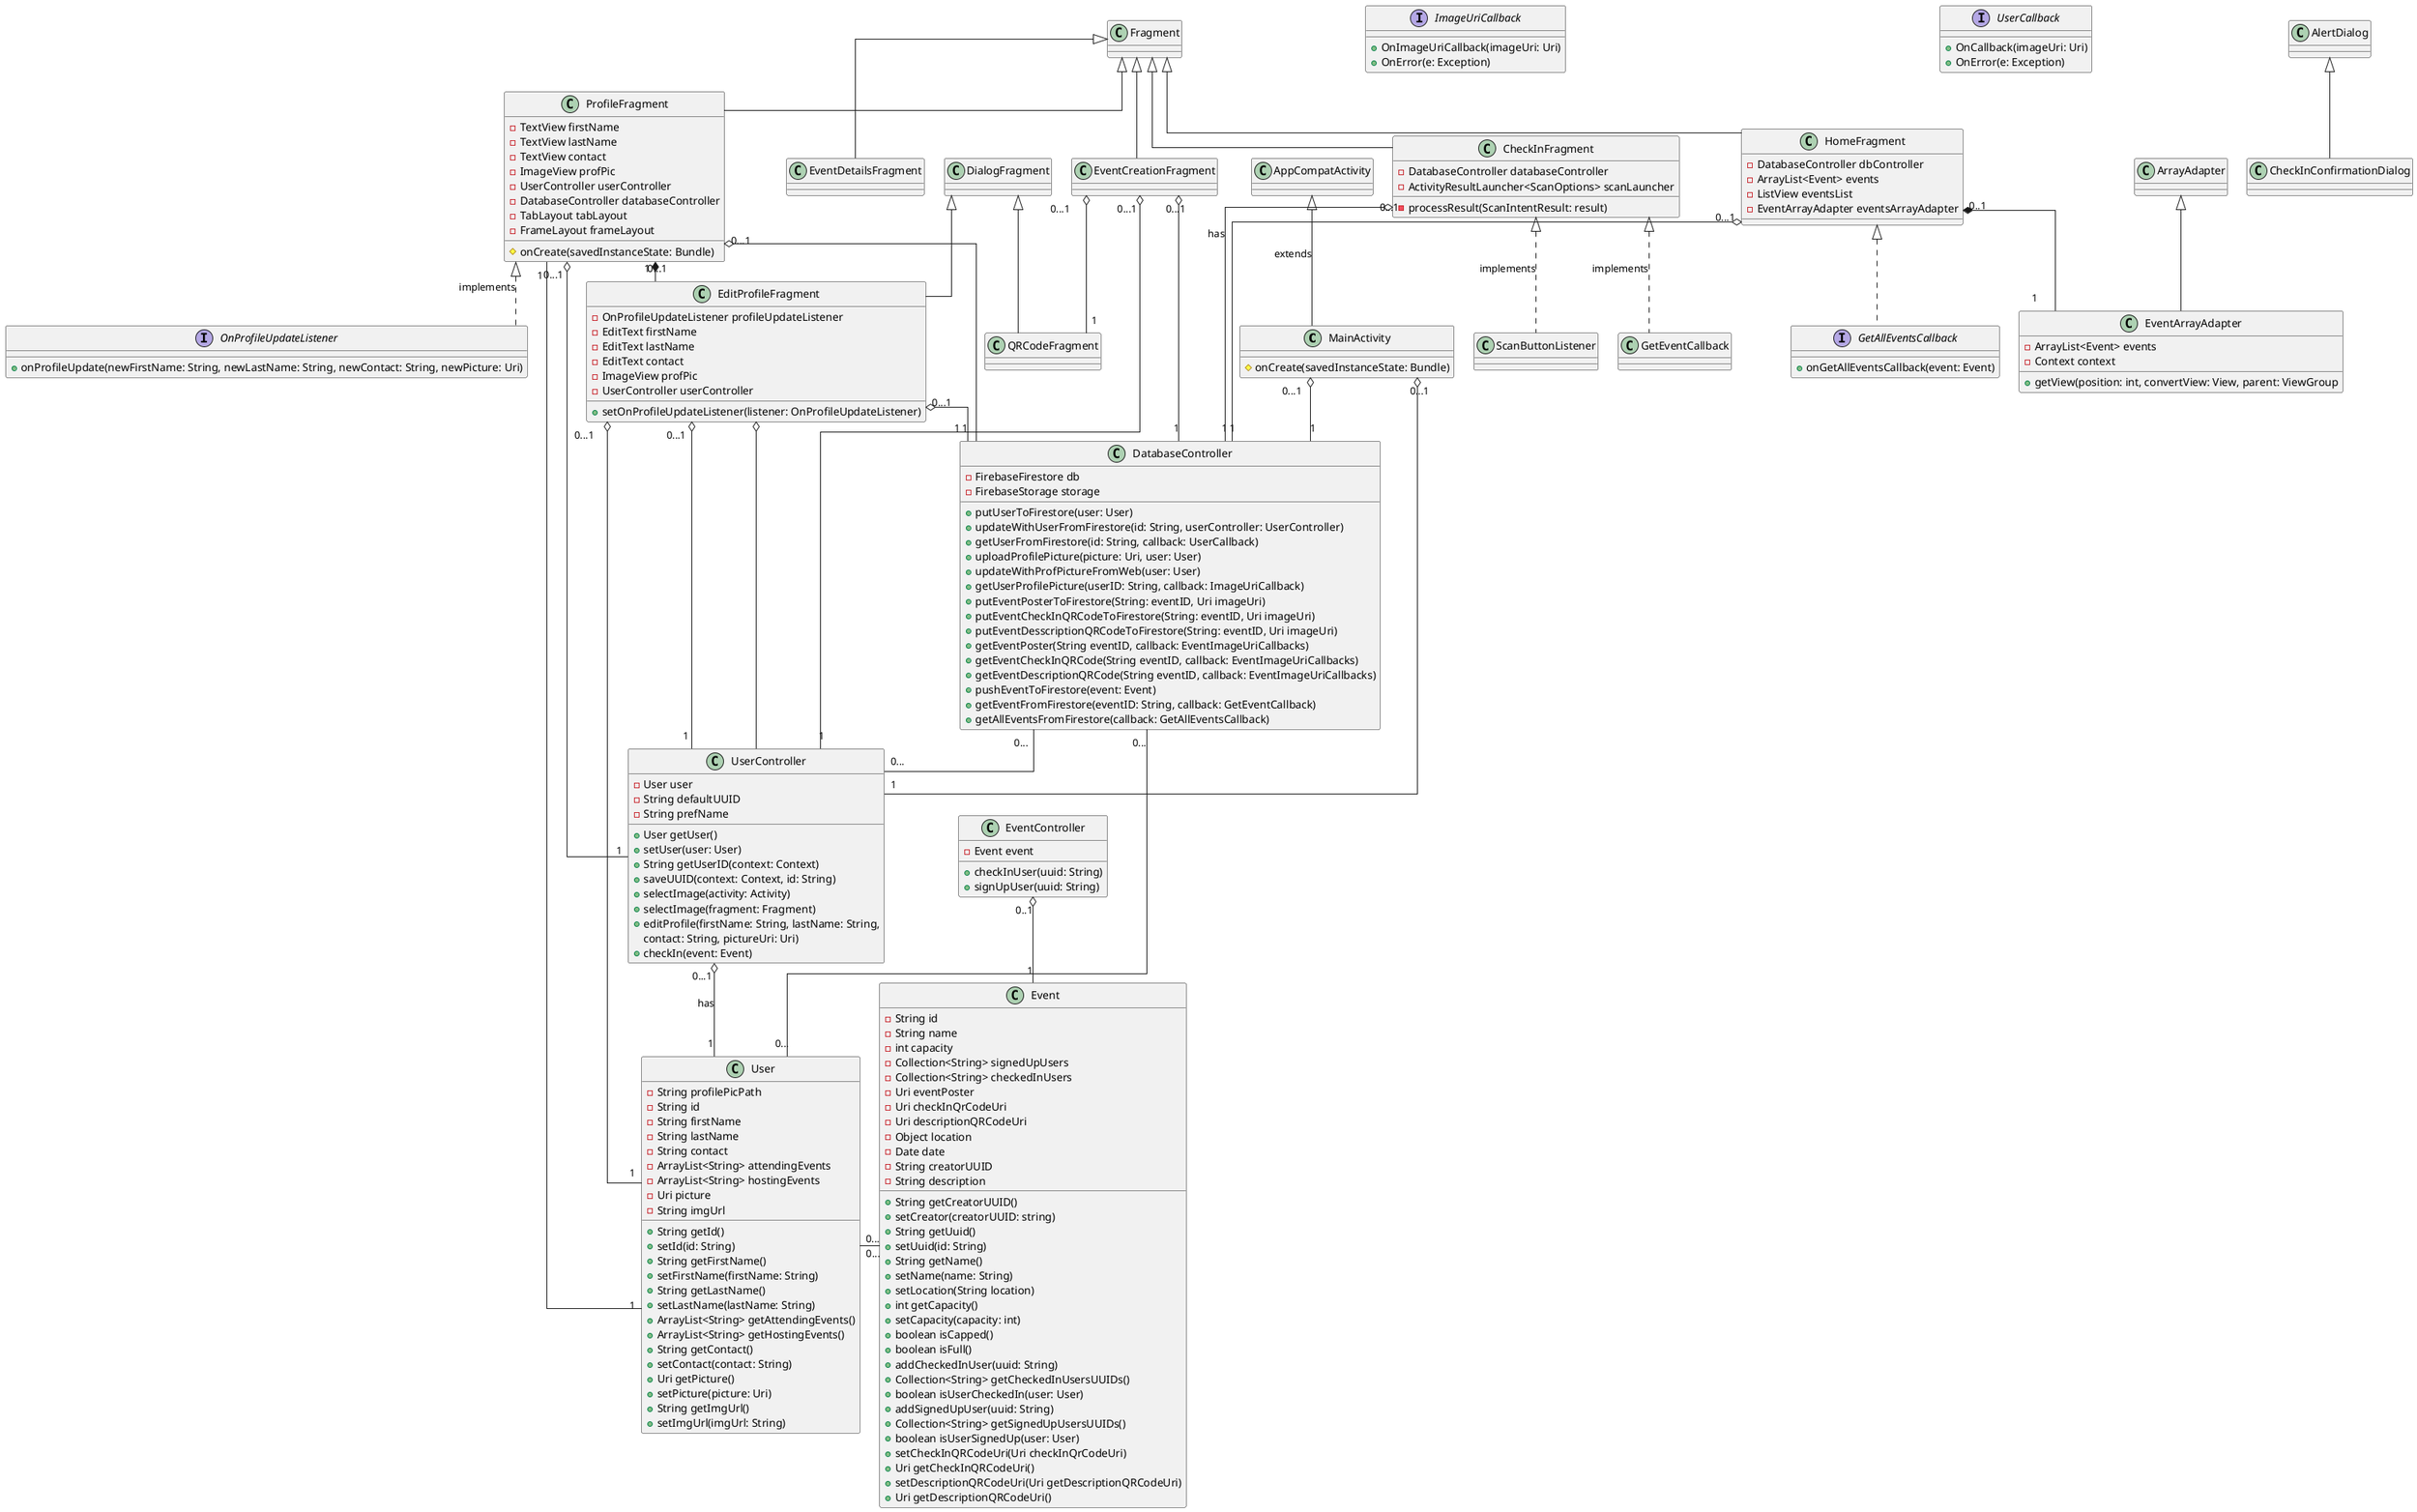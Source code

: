 @startuml
'https://plantuml.com/class-diagram

class MainActivity {
    #onCreate(savedInstanceState: Bundle)
}

class ProfileFragment {
    -TextView firstName
    -TextView lastName
    -TextView contact
    -ImageView profPic
    -UserController userController
    -DatabaseController databaseController
    -TabLayout tabLayout
    -FrameLayout frameLayout
    #onCreate(savedInstanceState: Bundle)
}

class UserController {
    -User user
    -String defaultUUID
    -String prefName
    +User getUser()
    +setUser(user: User)
    +String getUserID(context: Context)
    +saveUUID(context: Context, id: String)
    +selectImage(activity: Activity)
    +selectImage(fragment: Fragment)
    +editProfile(firstName: String, lastName: String,
    contact: String, pictureUri: Uri)
    +checkIn(event: Event)
}

class DatabaseController {
    -FirebaseFirestore db
    -FirebaseStorage storage
    +putUserToFirestore(user: User)
    +updateWithUserFromFirestore(id: String, userController: UserController)
    +getUserFromFirestore(id: String, callback: UserCallback)
    +uploadProfilePicture(picture: Uri, user: User)
    +updateWithProfPictureFromWeb(user: User)
    +getUserProfilePicture(userID: String, callback: ImageUriCallback)
    +putEventPosterToFirestore(String: eventID, Uri imageUri)
    +putEventCheckInQRCodeToFirestore(String: eventID, Uri imageUri)
    +putEventDesscriptionQRCodeToFirestore(String: eventID, Uri imageUri)
    +getEventPoster(String eventID, callback: EventImageUriCallbacks)
    +getEventCheckInQRCode(String eventID, callback: EventImageUriCallbacks)
    +getEventDescriptionQRCode(String eventID, callback: EventImageUriCallbacks)
    +pushEventToFirestore(event: Event)
    +getEventFromFirestore(eventID: String, callback: GetEventCallback)
    +getAllEventsFromFirestore(callback: GetAllEventsCallback)
}

class Event {
    -String id
    -String name
    -int capacity
    -Collection<String> signedUpUsers
    -Collection<String> checkedInUsers
    -Uri eventPoster
    -Uri checkInQrCodeUri
    -Uri descriptionQRCodeUri
    -Object location
    -Date date
    -String creatorUUID
    -String description
    +String getCreatorUUID()
    +setCreator(creatorUUID: string)
    +String getUuid()
    +setUuid(id: String)
    +String getName()
    +setName(name: String)
    +setLocation(String location)
    +int getCapacity()
    +setCapacity(capacity: int)
    +boolean isCapped()
    +boolean isFull()
    +addCheckedInUser(uuid: String)
    +Collection<String> getCheckedInUsersUUIDs()
    +boolean isUserCheckedIn(user: User)
    +addSignedUpUser(uuid: String)
    +Collection<String> getSignedUpUsersUUIDs()
    +boolean isUserSignedUp(user: User)
    +setCheckInQRCodeUri(Uri checkInQrCodeUri)
    +Uri getCheckInQRCodeUri()
    +setDescriptionQRCodeUri(Uri getDescriptionQRCodeUri)
    +Uri getDescriptionQRCodeUri()
}

class EventController{
  -Event event
  +checkInUser(uuid: String)
  +signUpUser(uuid: String)
}


class User {
    -String profilePicPath
    -String id
    -String firstName
    -String lastName
    -String contact
    -ArrayList<String> attendingEvents
    -ArrayList<String> hostingEvents
    -Uri picture
    -String imgUrl
    +String getId()
    +setId(id: String)
    +String getFirstName()
    +setFirstName(firstName: String)
    +String getLastName()
    +setLastName(lastName: String)
    +ArrayList<String> getAttendingEvents()
    +ArrayList<String> getHostingEvents()
    +String getContact()
    +setContact(contact: String)
    +Uri getPicture()
    +setPicture(picture: Uri)
    +String getImgUrl()
    +setImgUrl(imgUrl: String)
}

class CheckInFragment {
    -DatabaseController databaseController
    -ActivityResultLauncher<ScanOptions> scanLauncher
    -processResult(ScanIntentResult: result)
}


CheckInFragment <|.. ScanButtonListener : implements
CheckInFragment <|.. GetEventCallback : implements

class EditProfileFragment {
    -OnProfileUpdateListener profileUpdateListener
    -EditText firstName
    -EditText lastName
    -EditText contact
    -ImageView profPic
    -UserController userController
    +setOnProfileUpdateListener(listener: OnProfileUpdateListener)
}


class Fragment
class DialogFragment

interface OnProfileUpdateListener {
    +onProfileUpdate(newFirstName: String, newLastName: String, newContact: String, newPicture: Uri)
}

class EventArrayAdapter {
    -ArrayList<Event> events
    -Context context
    +getView(position: int, convertView: View, parent: ViewGroup
}

interface GetAllEventsCallback {
    +onGetAllEventsCallback(event: Event)
}

interface ImageUriCallback{
  +OnImageUriCallback(imageUri: Uri)
  +OnError(e: Exception)
}

interface UserCallback{
  +OnCallback(imageUri: Uri)
  +OnError(e: Exception)
}

class HomeFragment {
    -DatabaseController dbController
    -ArrayList<Event> events
    -ListView eventsList
    -EventArrayAdapter eventsArrayAdapter
}

Fragment <|-- ProfileFragment
Fragment <|-- CheckInFragment
Fragment <|-- EventCreationFragment
Fragment <|-- EventDetailsFragment
Fragment <|-- HomeFragment

ArrayAdapter <|-- EventArrayAdapter

DialogFragment <|-- EditProfileFragment
DialogFragment <|-- QRCodeFragment

AlertDialog <|-- CheckInConfirmationDialog


AppCompatActivity <|-- MainActivity : extends

ProfileFragment <|.. OnProfileUpdateListener : implements
ProfileFragment "0...1" o-- "1" DatabaseController
ProfileFragment "0...1" o-- "1" UserController
ProfileFragment "1" -- "1" User

MainActivity "0...1" o-- "1" DatabaseController
MainActivity "0...1" o-- "1" UserController

EditProfileFragment "0...1" o-- "1" DatabaseController
EditProfileFragment "0...1" o-- "1" UserController
EditProfileFragment "0...1" o-- "1" User

HomeFragment "0...1" o-- "1" DatabaseController
HomeFragment "0..1" *-- "1" EventArrayAdapter
HomeFragment <|.. GetAllEventsCallback

UserController "0...1" o-- "1" User : has
EventController "0..1" o-- "1" Event
DatabaseController "0..." -- "0..." User
DatabaseController "0..." -- "0..." UserController

CheckInFragment "0...1" o-- "1" DatabaseController : has

EventCreationFragment "0...1" o-- "1" DatabaseController
EventCreationFragment "0...1" o-- "1" UserController
EventCreationFragment "0...1" o-- "1" QRCodeFragment

EditProfileFragment o-- UserController
ProfileFragment "1" *-- "0...1" EditProfileFragment
Event "0..." -l- "0..." User

skinparam nodesep 25
skinparam ranksep 25
skinparam linetype ortho
@enduml

